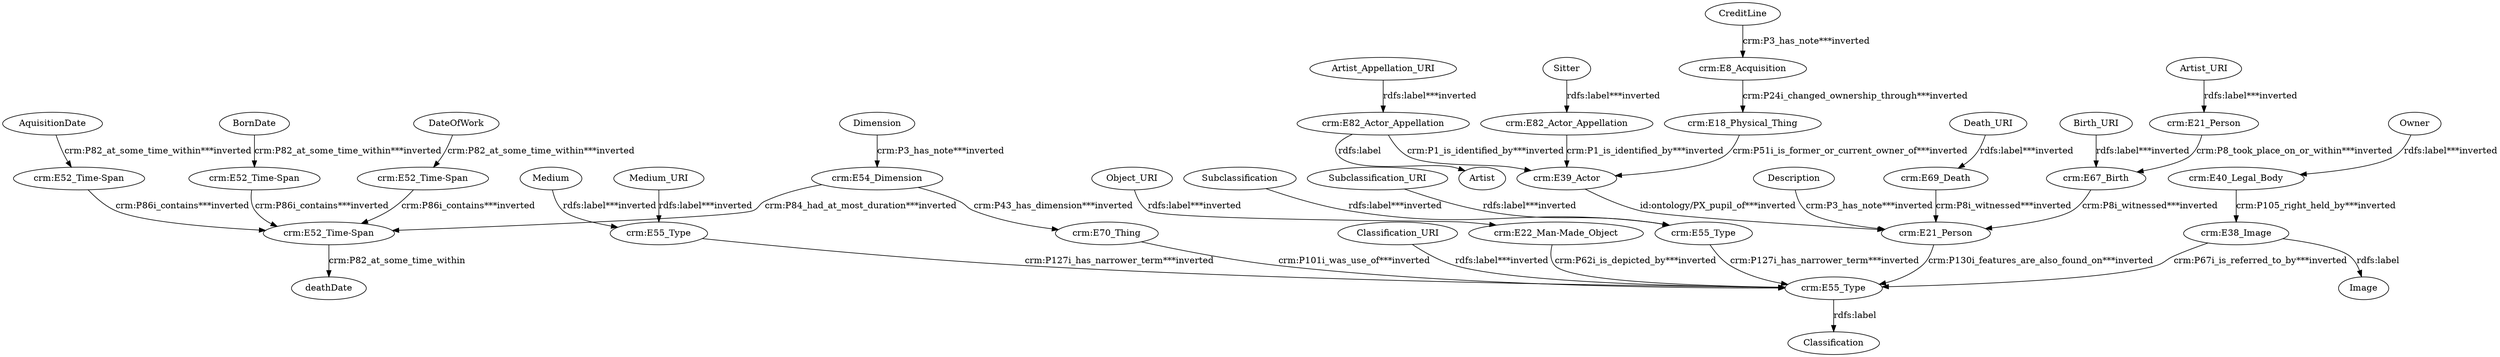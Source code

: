 digraph {
  AquisitionDate [type=attribute_name,label=AquisitionDate]
  "crm:E52_Time-Span4" [type=class_uri,label="crm:E52_Time-Span"]
  Artist_Appellation_URI [type=attribute_name,label=Artist_Appellation_URI]
  "crm:E82_Actor_Appellation1" [type=class_uri,label="crm:E82_Actor_Appellation"]
  Artist_URI [type=attribute_name,label=Artist_URI]
  "crm:E21_Person1" [type=class_uri,label="crm:E21_Person"]
  Birth_URI [type=attribute_name,label=Birth_URI]
  "crm:E67_Birth1" [type=class_uri,label="crm:E67_Birth"]
  BornDate [type=attribute_name,label=BornDate]
  "crm:E52_Time-Span1" [type=class_uri,label="crm:E52_Time-Span"]
  Classification_URI [type=attribute_name,label=Classification_URI]
  "crm:E55_Type1" [type=class_uri,label="crm:E55_Type"]
  CreditLine [type=attribute_name,label=CreditLine]
  "crm:E8_Acquisition1" [type=class_uri,label="crm:E8_Acquisition"]
  DateOfWork [type=attribute_name,label=DateOfWork]
  "crm:E52_Time-Span3" [type=class_uri,label="crm:E52_Time-Span"]
  Death_URI [type=attribute_name,label=Death_URI]
  "crm:E69_Death1" [type=class_uri,label="crm:E69_Death"]
  Description [type=attribute_name,label=Description]
  "crm:E21_Person2" [type=class_uri,label="crm:E21_Person"]
  Dimension [type=attribute_name,label=Dimension]
  "crm:E54_Dimension1" [type=class_uri,label="crm:E54_Dimension"]
  Medium [type=attribute_name,label=Medium]
  "crm:E55_Type2" [type=class_uri,label="crm:E55_Type"]
  Medium_URI [type=attribute_name,label=Medium_URI]
  Object_URI [type=attribute_name,label=Object_URI]
  "crm:E22_Man-Made_Object1" [type=class_uri,label="crm:E22_Man-Made_Object"]
  Owner [type=attribute_name,label=Owner]
  "crm:E40_Legal_Body1" [type=class_uri,label="crm:E40_Legal_Body"]
  Sitter [type=attribute_name,label=Sitter]
  "crm:E82_Actor_Appellation2" [type=class_uri,label="crm:E82_Actor_Appellation"]
  Subclassification [type=attribute_name,label=Subclassification]
  "crm:E55_Type3" [type=class_uri,label="crm:E55_Type"]
  Subclassification_URI [type=attribute_name,label=Subclassification_URI]
  "crm:E18_Physical_Thing" [type=class_uri,label="crm:E18_Physical_Thing"]
  "crm:E39_Actor" [type=class_uri,label="crm:E39_Actor"]
  "crm:E38_Image1" [type=class_uri,label="crm:E38_Image"]
  Image [type=attribute_name,label=Image]
  "crm:E52_Time-Span2" [type=class_uri,label="crm:E52_Time-Span"]
  deathDate [type=attribute_name,label=deathDate]
  "crm:E70_Thing" [type=class_uri,label="crm:E70_Thing"]
  Classification [type=attribute_name,label=Classification]
  Artist [type=attribute_name,label=Artist]
  AquisitionDate -> "crm:E52_Time-Span4" [type=st_property_uri,label="crm:P82_at_some_time_within***inverted",weight=1]
  Artist_Appellation_URI -> "crm:E82_Actor_Appellation1" [type=st_property_uri,label="rdfs:label***inverted",weight=1]
  Artist_URI -> "crm:E21_Person1" [type=st_property_uri,label="rdfs:label***inverted",weight=1]
  Birth_URI -> "crm:E67_Birth1" [type=st_property_uri,label="rdfs:label***inverted",weight=1]
  BornDate -> "crm:E52_Time-Span1" [type=st_property_uri,label="crm:P82_at_some_time_within***inverted",weight=1]
  Classification_URI -> "crm:E55_Type1" [type=st_property_uri,label="rdfs:label***inverted",weight=1]
  CreditLine -> "crm:E8_Acquisition1" [type=st_property_uri,label="crm:P3_has_note***inverted",weight=1]
  DateOfWork -> "crm:E52_Time-Span3" [type=st_property_uri,label="crm:P82_at_some_time_within***inverted",weight=1]
  Death_URI -> "crm:E69_Death1" [type=st_property_uri,label="rdfs:label***inverted",weight=1]
  Description -> "crm:E21_Person2" [type=st_property_uri,label="crm:P3_has_note***inverted",weight=1]
  Dimension -> "crm:E54_Dimension1" [type=st_property_uri,label="crm:P3_has_note***inverted",weight=1]
  Medium -> "crm:E55_Type2" [type=st_property_uri,label="rdfs:label***inverted",weight=1]
  Medium_URI -> "crm:E55_Type2" [type=st_property_uri,label="rdfs:label***inverted",weight=1]
  Object_URI -> "crm:E22_Man-Made_Object1" [type=st_property_uri,label="rdfs:label***inverted",weight=1]
  Owner -> "crm:E40_Legal_Body1" [type=st_property_uri,label="rdfs:label***inverted",weight=1]
  Sitter -> "crm:E82_Actor_Appellation2" [type=st_property_uri,label="rdfs:label***inverted",weight=1]
  Subclassification -> "crm:E55_Type3" [type=st_property_uri,label="rdfs:label***inverted",weight=1]
  Subclassification_URI -> "crm:E55_Type3" [type=st_property_uri,label="rdfs:label***inverted",weight=1]
  "crm:E18_Physical_Thing" -> "crm:E39_Actor" [type=direct_property_uri,label="crm:P51i_is_former_or_current_owner_of***inverted",weight=1]
  "crm:E21_Person1" -> "crm:E67_Birth1" [type=inherited,label="crm:P8_took_place_on_or_within***inverted",weight=4]
  "crm:E21_Person2" -> "crm:E55_Type1" [type=inherited,label="crm:P130i_features_are_also_found_on***inverted",weight=4]
  "crm:E22_Man-Made_Object1" -> "crm:E55_Type1" [type=inherited,label="crm:P62i_is_depicted_by***inverted",weight=4]
  "crm:E38_Image1" -> Image [label="rdfs:label",type=st_property_uri]
  "crm:E38_Image1" -> "crm:E55_Type1" [type=inherited,label="crm:P67i_is_referred_to_by***inverted",weight=4]
  "crm:E39_Actor" -> "crm:E21_Person2" [type=direct_property_uri,label="id:ontology/PX_pupil_of***inverted",weight=1]
  "crm:E40_Legal_Body1" -> "crm:E38_Image1" [type=inherited,label="crm:P105_right_held_by***inverted",weight=4]
  "crm:E52_Time-Span1" -> "crm:E52_Time-Span2" [type=direct_property_uri,label="crm:P86i_contains***inverted",weight=1]
  "crm:E52_Time-Span2" -> deathDate [label="crm:P82_at_some_time_within",type=st_property_uri]
  "crm:E52_Time-Span3" -> "crm:E52_Time-Span2" [type=direct_property_uri,label="crm:P86i_contains***inverted",weight=1]
  "crm:E52_Time-Span4" -> "crm:E52_Time-Span2" [type=direct_property_uri,label="crm:P86i_contains***inverted",weight=1]
  "crm:E54_Dimension1" -> "crm:E52_Time-Span2" [type=direct_property_uri,label="crm:P84_had_at_most_duration***inverted",weight=1]
  "crm:E54_Dimension1" -> "crm:E70_Thing" [type=direct_property_uri,label="crm:P43_has_dimension***inverted",weight=1]
  "crm:E55_Type1" -> Classification [label="rdfs:label",type=st_property_uri]
  "crm:E55_Type2" -> "crm:E55_Type1" [type=direct_property_uri,label="crm:P127i_has_narrower_term***inverted",weight=1]
  "crm:E55_Type3" -> "crm:E55_Type1" [type=direct_property_uri,label="crm:P127i_has_narrower_term***inverted",weight=1]
  "crm:E67_Birth1" -> "crm:E21_Person2" [type=inherited,label="crm:P8i_witnessed***inverted",weight=4]
  "crm:E69_Death1" -> "crm:E21_Person2" [type=inherited,label="crm:P8i_witnessed***inverted",weight=4]
  "crm:E70_Thing" -> "crm:E55_Type1" [type=direct_property_uri,label="crm:P101i_was_use_of***inverted",weight=1]
  "crm:E82_Actor_Appellation1" -> Artist [label="rdfs:label",type=st_property_uri]
  "crm:E82_Actor_Appellation1" -> "crm:E39_Actor" [type=inherited,label="crm:P1_is_identified_by***inverted",weight=4]
  "crm:E82_Actor_Appellation2" -> "crm:E39_Actor" [type=inherited,label="crm:P1_is_identified_by***inverted",weight=4]
  "crm:E8_Acquisition1" -> "crm:E18_Physical_Thing" [type=direct_property_uri,label="crm:P24i_changed_ownership_through***inverted",weight=1]
}
